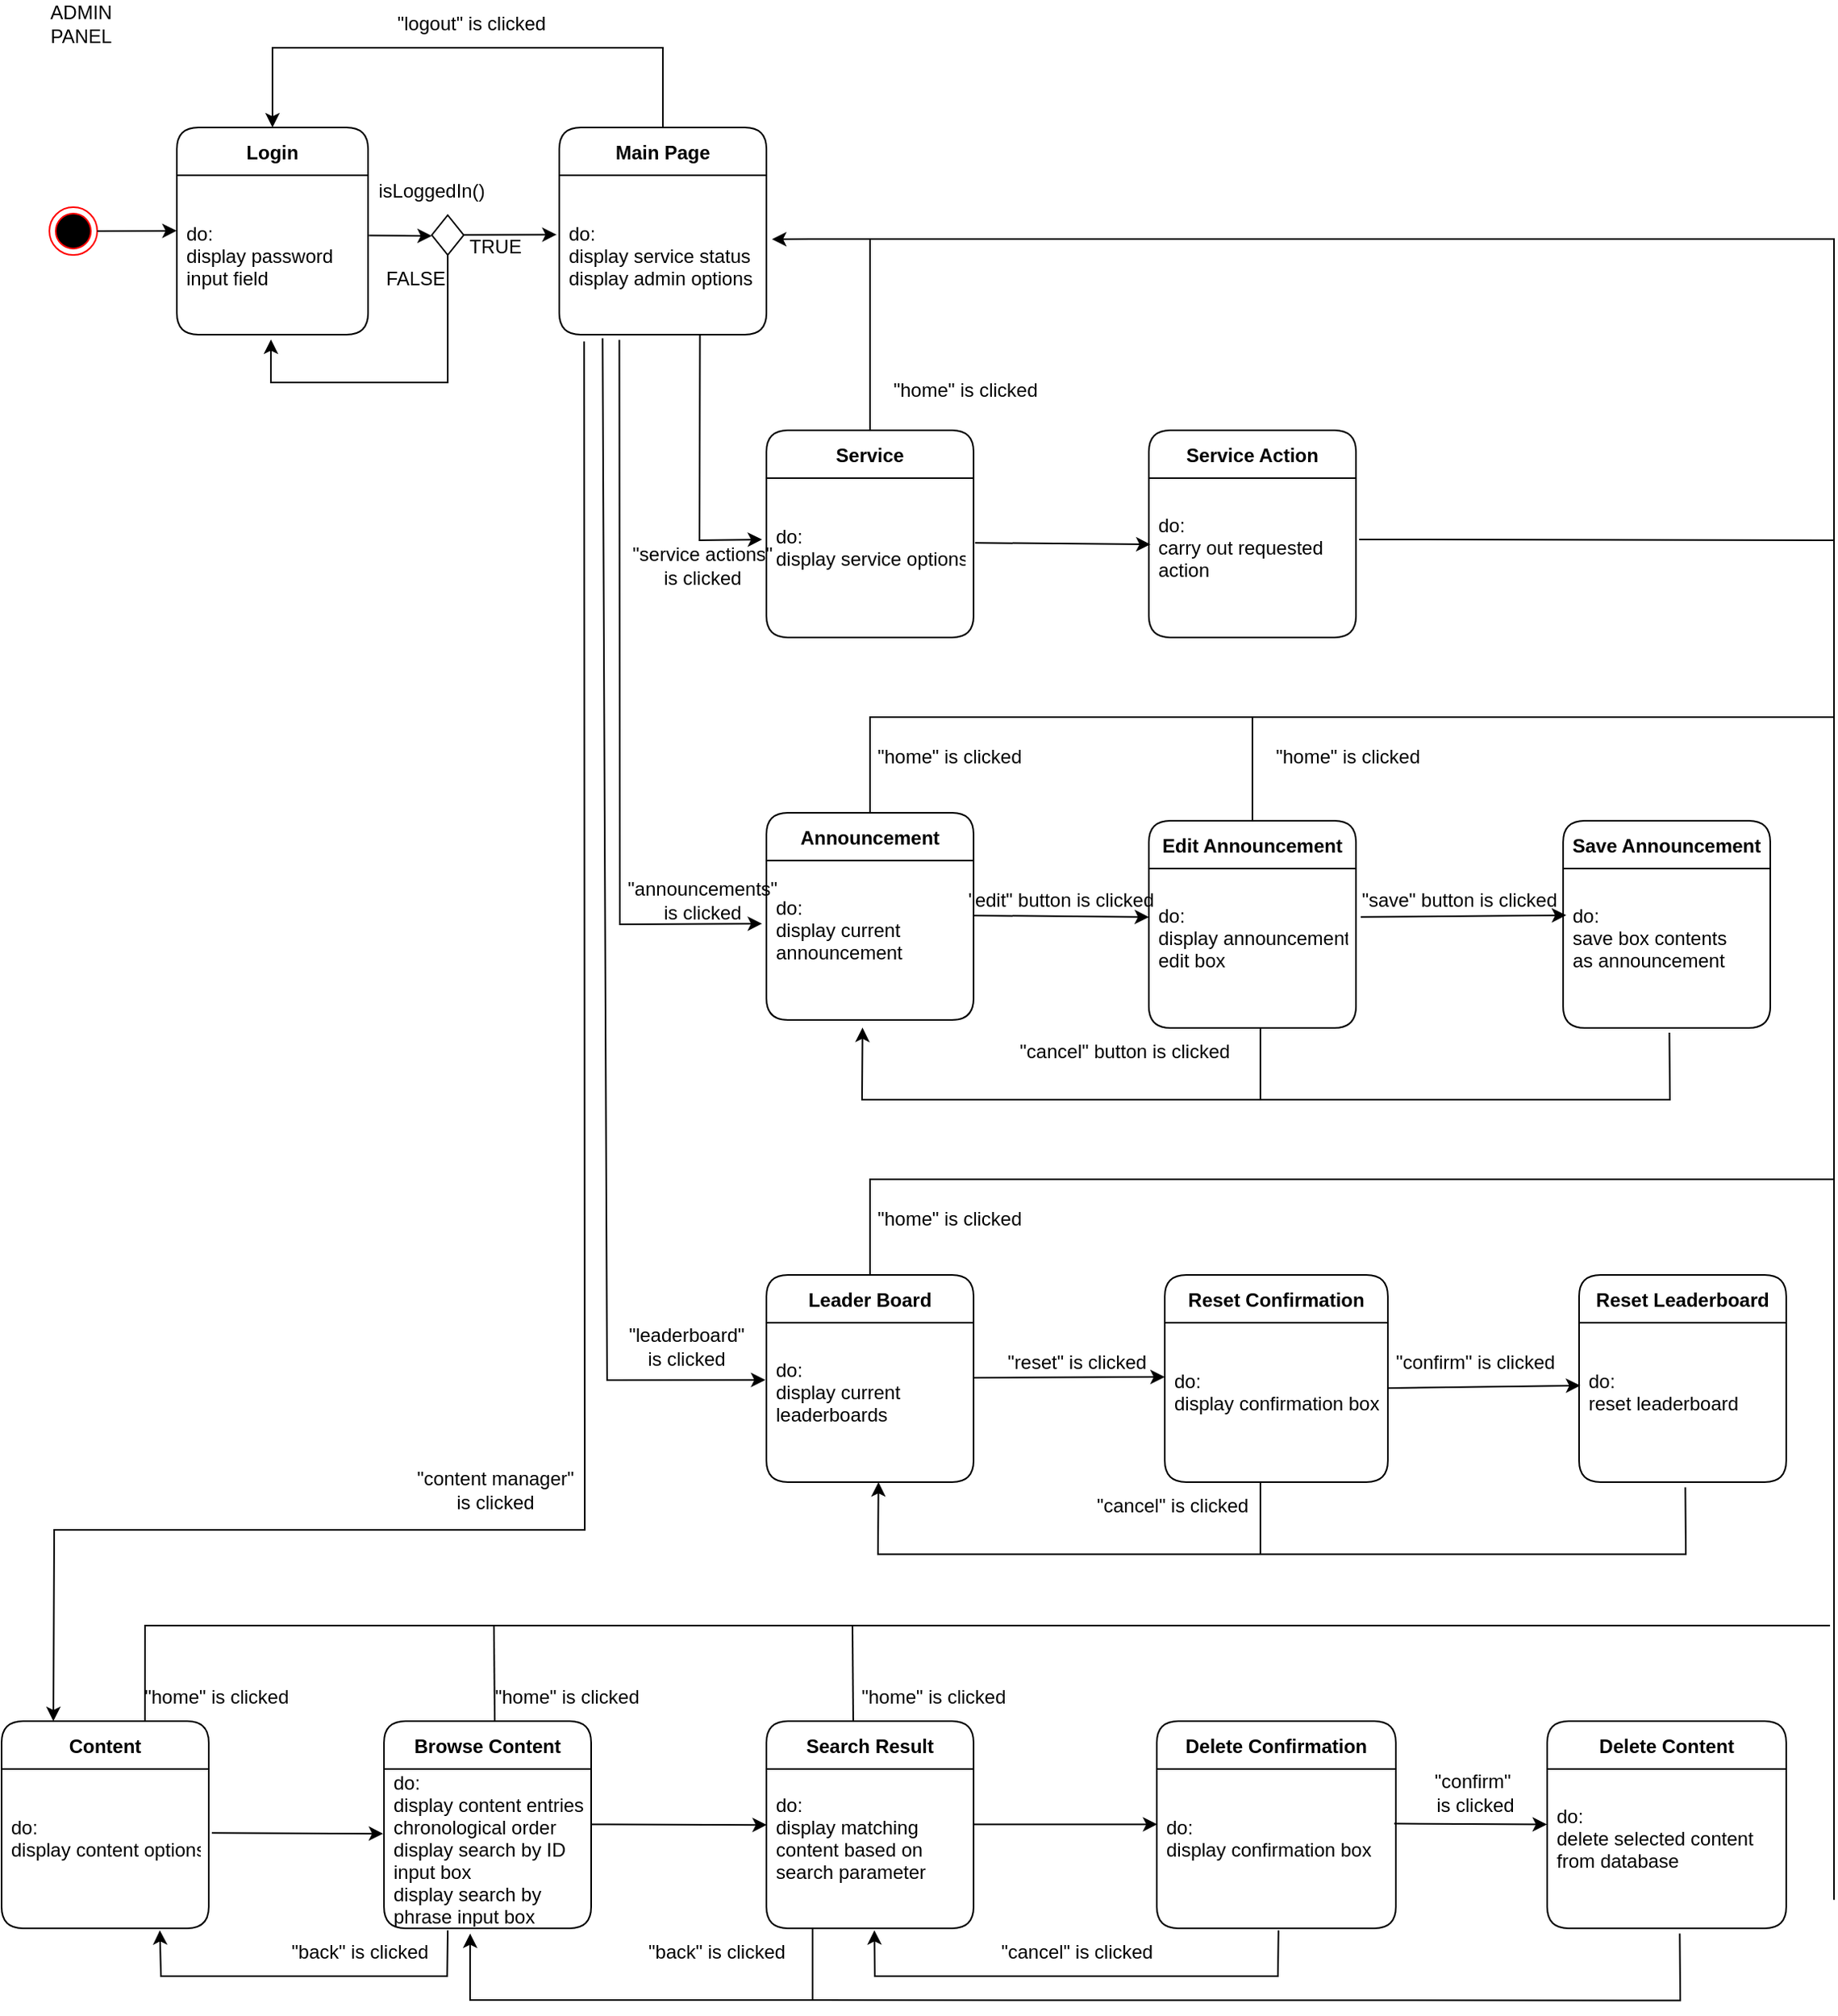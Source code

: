 <mxfile version="15.9.1" type="github">
  <diagram id="bBl0uM8PyTTQ0kxkWniF" name="Page-1">
    <mxGraphModel dx="1497" dy="802" grid="1" gridSize="10" guides="1" tooltips="1" connect="1" arrows="1" fold="1" page="1" pageScale="1" pageWidth="827" pageHeight="1169" math="0" shadow="0">
      <root>
        <mxCell id="0" />
        <mxCell id="1" parent="0" />
        <mxCell id="r1ISIz02WGAyI84771dC-1" value="" style="ellipse;html=1;shape=endState;fillColor=#000000;strokeColor=#ff0000;" parent="1" vertex="1">
          <mxGeometry x="80" y="200" width="30" height="30" as="geometry" />
        </mxCell>
        <mxCell id="r1ISIz02WGAyI84771dC-3" value="Login" style="swimlane;fontStyle=1;childLayout=stackLayout;horizontal=1;startSize=30;horizontalStack=0;resizeParent=1;resizeParentMax=0;resizeLast=0;collapsible=1;marginBottom=0;rounded=1;" parent="1" vertex="1">
          <mxGeometry x="160" y="150" width="120" height="130" as="geometry" />
        </mxCell>
        <mxCell id="r1ISIz02WGAyI84771dC-4" value="do: &#xa;display password &#xa;input field" style="text;strokeColor=none;fillColor=none;align=left;verticalAlign=middle;spacingLeft=4;spacingRight=4;overflow=hidden;points=[[0,0.5],[1,0.5]];portConstraint=eastwest;rotatable=0;" parent="r1ISIz02WGAyI84771dC-3" vertex="1">
          <mxGeometry y="30" width="120" height="100" as="geometry" />
        </mxCell>
        <mxCell id="r1ISIz02WGAyI84771dC-8" value="" style="endArrow=classic;html=1;rounded=0;exitX=1;exitY=0.5;exitDx=0;exitDy=0;entryX=-0.001;entryY=0.348;entryDx=0;entryDy=0;entryPerimeter=0;" parent="1" source="r1ISIz02WGAyI84771dC-1" target="r1ISIz02WGAyI84771dC-4" edge="1">
          <mxGeometry width="50" height="50" relative="1" as="geometry">
            <mxPoint x="160" y="170" as="sourcePoint" />
            <mxPoint x="230" y="215" as="targetPoint" />
          </mxGeometry>
        </mxCell>
        <mxCell id="HgPbjYQ1XVsyM2-B97IY-1" value="ADMIN PANEL" style="text;html=1;strokeColor=none;fillColor=none;align=center;verticalAlign=middle;whiteSpace=wrap;rounded=0;" parent="1" vertex="1">
          <mxGeometry x="70" y="70" width="60" height="30" as="geometry" />
        </mxCell>
        <mxCell id="DFZmVCu-qsXQX8Id_bJ5-1" value="Main Page" style="swimlane;fontStyle=1;childLayout=stackLayout;horizontal=1;startSize=30;horizontalStack=0;resizeParent=1;resizeParentMax=0;resizeLast=0;collapsible=1;marginBottom=0;rounded=1;" vertex="1" parent="1">
          <mxGeometry x="400" y="150" width="130" height="130" as="geometry" />
        </mxCell>
        <mxCell id="DFZmVCu-qsXQX8Id_bJ5-2" value="do:&#xa;display service status &#xa;display admin options" style="text;strokeColor=none;fillColor=none;align=left;verticalAlign=middle;spacingLeft=4;spacingRight=4;overflow=hidden;points=[[0,0.5],[1,0.5]];portConstraint=eastwest;rotatable=0;" vertex="1" parent="DFZmVCu-qsXQX8Id_bJ5-1">
          <mxGeometry y="30" width="130" height="100" as="geometry" />
        </mxCell>
        <mxCell id="DFZmVCu-qsXQX8Id_bJ5-3" value="" style="rhombus;whiteSpace=wrap;html=1;" vertex="1" parent="1">
          <mxGeometry x="320" y="205" width="20" height="25" as="geometry" />
        </mxCell>
        <mxCell id="DFZmVCu-qsXQX8Id_bJ5-4" value="" style="endArrow=classic;html=1;rounded=0;exitX=1.005;exitY=0.378;exitDx=0;exitDy=0;exitPerimeter=0;" edge="1" parent="1" source="r1ISIz02WGAyI84771dC-4">
          <mxGeometry width="50" height="50" relative="1" as="geometry">
            <mxPoint x="390" y="410" as="sourcePoint" />
            <mxPoint x="320" y="218" as="targetPoint" />
          </mxGeometry>
        </mxCell>
        <mxCell id="DFZmVCu-qsXQX8Id_bJ5-6" value="" style="endArrow=classic;html=1;rounded=0;exitX=1.005;exitY=0.378;exitDx=0;exitDy=0;exitPerimeter=0;entryX=-0.013;entryY=0.372;entryDx=0;entryDy=0;entryPerimeter=0;" edge="1" parent="1" target="DFZmVCu-qsXQX8Id_bJ5-2">
          <mxGeometry width="50" height="50" relative="1" as="geometry">
            <mxPoint x="340.0" y="217.4" as="sourcePoint" />
            <mxPoint x="379.4" y="217.6" as="targetPoint" />
          </mxGeometry>
        </mxCell>
        <mxCell id="DFZmVCu-qsXQX8Id_bJ5-7" value="" style="endArrow=classic;html=1;rounded=0;exitX=1.005;exitY=0.378;exitDx=0;exitDy=0;exitPerimeter=0;entryX=0.492;entryY=1.03;entryDx=0;entryDy=0;entryPerimeter=0;" edge="1" parent="1" target="r1ISIz02WGAyI84771dC-4">
          <mxGeometry width="50" height="50" relative="1" as="geometry">
            <mxPoint x="330" y="230.0" as="sourcePoint" />
            <mxPoint x="300" y="270" as="targetPoint" />
            <Array as="points">
              <mxPoint x="330" y="310" />
              <mxPoint x="219" y="310" />
            </Array>
          </mxGeometry>
        </mxCell>
        <mxCell id="DFZmVCu-qsXQX8Id_bJ5-8" value="isLoggedIn()" style="text;html=1;strokeColor=none;fillColor=none;align=center;verticalAlign=middle;whiteSpace=wrap;rounded=0;" vertex="1" parent="1">
          <mxGeometry x="290" y="175" width="60" height="30" as="geometry" />
        </mxCell>
        <mxCell id="DFZmVCu-qsXQX8Id_bJ5-9" value="TRUE" style="text;html=1;strokeColor=none;fillColor=none;align=center;verticalAlign=middle;whiteSpace=wrap;rounded=0;" vertex="1" parent="1">
          <mxGeometry x="330" y="210" width="60" height="30" as="geometry" />
        </mxCell>
        <mxCell id="DFZmVCu-qsXQX8Id_bJ5-10" value="FALSE" style="text;html=1;strokeColor=none;fillColor=none;align=center;verticalAlign=middle;whiteSpace=wrap;rounded=0;" vertex="1" parent="1">
          <mxGeometry x="280" y="230" width="60" height="30" as="geometry" />
        </mxCell>
        <mxCell id="DFZmVCu-qsXQX8Id_bJ5-11" value="Service" style="swimlane;fontStyle=1;childLayout=stackLayout;horizontal=1;startSize=30;horizontalStack=0;resizeParent=1;resizeParentMax=0;resizeLast=0;collapsible=1;marginBottom=0;rounded=1;" vertex="1" parent="1">
          <mxGeometry x="530" y="340" width="130" height="130" as="geometry" />
        </mxCell>
        <mxCell id="DFZmVCu-qsXQX8Id_bJ5-12" value="do:&#xa;display service options&#xa;" style="text;strokeColor=none;fillColor=none;align=left;verticalAlign=middle;spacingLeft=4;spacingRight=4;overflow=hidden;points=[[0,0.5],[1,0.5]];portConstraint=eastwest;rotatable=0;" vertex="1" parent="DFZmVCu-qsXQX8Id_bJ5-11">
          <mxGeometry y="30" width="130" height="100" as="geometry" />
        </mxCell>
        <mxCell id="DFZmVCu-qsXQX8Id_bJ5-13" value="" style="endArrow=classic;html=1;rounded=0;exitX=0.5;exitY=0;exitDx=0;exitDy=0;entryX=0.5;entryY=0;entryDx=0;entryDy=0;" edge="1" parent="1" source="DFZmVCu-qsXQX8Id_bJ5-1" target="r1ISIz02WGAyI84771dC-3">
          <mxGeometry width="50" height="50" relative="1" as="geometry">
            <mxPoint x="460" y="360" as="sourcePoint" />
            <mxPoint x="510" y="310" as="targetPoint" />
            <Array as="points">
              <mxPoint x="465" y="100" />
              <mxPoint x="220" y="100" />
            </Array>
          </mxGeometry>
        </mxCell>
        <mxCell id="DFZmVCu-qsXQX8Id_bJ5-14" value="&quot;logout&quot; is clicked" style="text;html=1;strokeColor=none;fillColor=none;align=center;verticalAlign=middle;whiteSpace=wrap;rounded=0;" vertex="1" parent="1">
          <mxGeometry x="260" y="70" width="170" height="30" as="geometry" />
        </mxCell>
        <mxCell id="DFZmVCu-qsXQX8Id_bJ5-15" value="Service Action" style="swimlane;fontStyle=1;childLayout=stackLayout;horizontal=1;startSize=30;horizontalStack=0;resizeParent=1;resizeParentMax=0;resizeLast=0;collapsible=1;marginBottom=0;rounded=1;" vertex="1" parent="1">
          <mxGeometry x="770" y="340" width="130" height="130" as="geometry" />
        </mxCell>
        <mxCell id="DFZmVCu-qsXQX8Id_bJ5-16" value="do:&#xa;carry out requested &#xa;action&#xa;" style="text;strokeColor=none;fillColor=none;align=left;verticalAlign=middle;spacingLeft=4;spacingRight=4;overflow=hidden;points=[[0,0.5],[1,0.5]];portConstraint=eastwest;rotatable=0;" vertex="1" parent="DFZmVCu-qsXQX8Id_bJ5-15">
          <mxGeometry y="30" width="130" height="100" as="geometry" />
        </mxCell>
        <mxCell id="DFZmVCu-qsXQX8Id_bJ5-17" value="" style="endArrow=classic;html=1;rounded=0;exitX=1.007;exitY=0.406;exitDx=0;exitDy=0;exitPerimeter=0;entryX=0.008;entryY=0.416;entryDx=0;entryDy=0;entryPerimeter=0;" edge="1" parent="1" source="DFZmVCu-qsXQX8Id_bJ5-12" target="DFZmVCu-qsXQX8Id_bJ5-16">
          <mxGeometry width="50" height="50" relative="1" as="geometry">
            <mxPoint x="460" y="350" as="sourcePoint" />
            <mxPoint x="510" y="300" as="targetPoint" />
          </mxGeometry>
        </mxCell>
        <mxCell id="DFZmVCu-qsXQX8Id_bJ5-18" value="&quot;edit&quot; button is clicked" style="text;html=1;strokeColor=none;fillColor=none;align=center;verticalAlign=middle;whiteSpace=wrap;rounded=0;" vertex="1" parent="1">
          <mxGeometry x="630" y="620" width="170" height="30" as="geometry" />
        </mxCell>
        <mxCell id="DFZmVCu-qsXQX8Id_bJ5-19" value="&quot;home&quot; is clicked" style="text;html=1;strokeColor=none;fillColor=none;align=center;verticalAlign=middle;whiteSpace=wrap;rounded=0;" vertex="1" parent="1">
          <mxGeometry x="570" y="300" width="170" height="30" as="geometry" />
        </mxCell>
        <mxCell id="DFZmVCu-qsXQX8Id_bJ5-21" value="" style="endArrow=classic;html=1;rounded=0;exitX=0.5;exitY=0;exitDx=0;exitDy=0;entryX=1.027;entryY=0.401;entryDx=0;entryDy=0;entryPerimeter=0;" edge="1" parent="1" source="DFZmVCu-qsXQX8Id_bJ5-11" target="DFZmVCu-qsXQX8Id_bJ5-2">
          <mxGeometry width="50" height="50" relative="1" as="geometry">
            <mxPoint x="420" y="300" as="sourcePoint" />
            <mxPoint x="470" y="250" as="targetPoint" />
            <Array as="points">
              <mxPoint x="595" y="220" />
            </Array>
          </mxGeometry>
        </mxCell>
        <mxCell id="DFZmVCu-qsXQX8Id_bJ5-22" value="" style="endArrow=none;html=1;rounded=0;" edge="1" parent="1">
          <mxGeometry width="50" height="50" relative="1" as="geometry">
            <mxPoint x="1200" y="1262.105" as="sourcePoint" />
            <mxPoint x="590" y="220" as="targetPoint" />
            <Array as="points">
              <mxPoint x="1200" y="220" />
            </Array>
          </mxGeometry>
        </mxCell>
        <mxCell id="DFZmVCu-qsXQX8Id_bJ5-23" value="" style="endArrow=none;html=1;rounded=0;exitX=1.015;exitY=0.385;exitDx=0;exitDy=0;exitPerimeter=0;" edge="1" parent="1" source="DFZmVCu-qsXQX8Id_bJ5-16">
          <mxGeometry width="50" height="50" relative="1" as="geometry">
            <mxPoint x="420" y="300" as="sourcePoint" />
            <mxPoint x="1200" y="409" as="targetPoint" />
          </mxGeometry>
        </mxCell>
        <mxCell id="DFZmVCu-qsXQX8Id_bJ5-24" value="Announcement" style="swimlane;fontStyle=1;childLayout=stackLayout;horizontal=1;startSize=30;horizontalStack=0;resizeParent=1;resizeParentMax=0;resizeLast=0;collapsible=1;marginBottom=0;rounded=1;" vertex="1" parent="1">
          <mxGeometry x="530" y="580" width="130" height="130" as="geometry" />
        </mxCell>
        <mxCell id="DFZmVCu-qsXQX8Id_bJ5-25" value="do:&#xa;display current &#xa;announcement&#xa;" style="text;strokeColor=none;fillColor=none;align=left;verticalAlign=middle;spacingLeft=4;spacingRight=4;overflow=hidden;points=[[0,0.5],[1,0.5]];portConstraint=eastwest;rotatable=0;" vertex="1" parent="DFZmVCu-qsXQX8Id_bJ5-24">
          <mxGeometry y="30" width="130" height="100" as="geometry" />
        </mxCell>
        <mxCell id="DFZmVCu-qsXQX8Id_bJ5-26" value="" style="endArrow=none;html=1;rounded=0;exitX=0.5;exitY=0;exitDx=0;exitDy=0;" edge="1" parent="1" source="DFZmVCu-qsXQX8Id_bJ5-24">
          <mxGeometry width="50" height="50" relative="1" as="geometry">
            <mxPoint x="590" y="570" as="sourcePoint" />
            <mxPoint x="1200" y="520" as="targetPoint" />
            <Array as="points">
              <mxPoint x="595" y="520" />
            </Array>
          </mxGeometry>
        </mxCell>
        <mxCell id="DFZmVCu-qsXQX8Id_bJ5-28" value="&quot;home&quot; is clicked" style="text;html=1;strokeColor=none;fillColor=none;align=center;verticalAlign=middle;whiteSpace=wrap;rounded=0;" vertex="1" parent="1">
          <mxGeometry x="560" y="530" width="170" height="30" as="geometry" />
        </mxCell>
        <mxCell id="DFZmVCu-qsXQX8Id_bJ5-29" value="Edit Announcement" style="swimlane;fontStyle=1;childLayout=stackLayout;horizontal=1;startSize=30;horizontalStack=0;resizeParent=1;resizeParentMax=0;resizeLast=0;collapsible=1;marginBottom=0;rounded=1;" vertex="1" parent="1">
          <mxGeometry x="770" y="585" width="130" height="130" as="geometry" />
        </mxCell>
        <mxCell id="DFZmVCu-qsXQX8Id_bJ5-30" value="do:&#xa;display announcement &#xa;edit box&#xa;" style="text;strokeColor=none;fillColor=none;align=left;verticalAlign=middle;spacingLeft=4;spacingRight=4;overflow=hidden;points=[[0,0.5],[1,0.5]];portConstraint=eastwest;rotatable=0;" vertex="1" parent="DFZmVCu-qsXQX8Id_bJ5-29">
          <mxGeometry y="30" width="130" height="100" as="geometry" />
        </mxCell>
        <mxCell id="DFZmVCu-qsXQX8Id_bJ5-31" value="" style="endArrow=classic;html=1;rounded=0;exitX=1.007;exitY=0.406;exitDx=0;exitDy=0;exitPerimeter=0;entryX=0.008;entryY=0.416;entryDx=0;entryDy=0;entryPerimeter=0;" edge="1" parent="1">
          <mxGeometry width="50" height="50" relative="1" as="geometry">
            <mxPoint x="660.0" y="644.47" as="sourcePoint" />
            <mxPoint x="770.13" y="645.47" as="targetPoint" />
          </mxGeometry>
        </mxCell>
        <mxCell id="DFZmVCu-qsXQX8Id_bJ5-32" value="Save Announcement" style="swimlane;fontStyle=1;childLayout=stackLayout;horizontal=1;startSize=30;horizontalStack=0;resizeParent=1;resizeParentMax=0;resizeLast=0;collapsible=1;marginBottom=0;rounded=1;" vertex="1" parent="1">
          <mxGeometry x="1030" y="585" width="130" height="130" as="geometry" />
        </mxCell>
        <mxCell id="DFZmVCu-qsXQX8Id_bJ5-33" value="do:&#xa;save box contents&#xa;as announcement&#xa;" style="text;strokeColor=none;fillColor=none;align=left;verticalAlign=middle;spacingLeft=4;spacingRight=4;overflow=hidden;points=[[0,0.5],[1,0.5]];portConstraint=eastwest;rotatable=0;" vertex="1" parent="DFZmVCu-qsXQX8Id_bJ5-32">
          <mxGeometry y="30" width="130" height="100" as="geometry" />
        </mxCell>
        <mxCell id="DFZmVCu-qsXQX8Id_bJ5-34" value="" style="endArrow=classic;html=1;rounded=0;exitX=1.023;exitY=0.304;exitDx=0;exitDy=0;exitPerimeter=0;entryX=0.015;entryY=0.293;entryDx=0;entryDy=0;entryPerimeter=0;" edge="1" parent="1" source="DFZmVCu-qsXQX8Id_bJ5-30" target="DFZmVCu-qsXQX8Id_bJ5-33">
          <mxGeometry width="50" height="50" relative="1" as="geometry">
            <mxPoint x="640" y="610" as="sourcePoint" />
            <mxPoint x="690" y="560" as="targetPoint" />
          </mxGeometry>
        </mxCell>
        <mxCell id="DFZmVCu-qsXQX8Id_bJ5-35" value="&quot;save&quot; button is clicked" style="text;html=1;strokeColor=none;fillColor=none;align=center;verticalAlign=middle;whiteSpace=wrap;rounded=0;" vertex="1" parent="1">
          <mxGeometry x="880" y="620" width="170" height="30" as="geometry" />
        </mxCell>
        <mxCell id="DFZmVCu-qsXQX8Id_bJ5-38" value="&quot;home&quot; is clicked" style="text;html=1;strokeColor=none;fillColor=none;align=center;verticalAlign=middle;whiteSpace=wrap;rounded=0;" vertex="1" parent="1">
          <mxGeometry x="810" y="530" width="170" height="30" as="geometry" />
        </mxCell>
        <mxCell id="DFZmVCu-qsXQX8Id_bJ5-39" value="" style="endArrow=none;html=1;rounded=0;entryX=0.5;entryY=0;entryDx=0;entryDy=0;" edge="1" parent="1" target="DFZmVCu-qsXQX8Id_bJ5-29">
          <mxGeometry width="50" height="50" relative="1" as="geometry">
            <mxPoint x="835" y="520" as="sourcePoint" />
            <mxPoint x="690" y="560" as="targetPoint" />
          </mxGeometry>
        </mxCell>
        <mxCell id="DFZmVCu-qsXQX8Id_bJ5-40" value="" style="endArrow=classic;html=1;rounded=0;entryX=0.464;entryY=1.048;entryDx=0;entryDy=0;entryPerimeter=0;exitX=0.513;exitY=1.03;exitDx=0;exitDy=0;exitPerimeter=0;" edge="1" parent="1" source="DFZmVCu-qsXQX8Id_bJ5-33" target="DFZmVCu-qsXQX8Id_bJ5-25">
          <mxGeometry width="50" height="50" relative="1" as="geometry">
            <mxPoint x="840" y="715" as="sourcePoint" />
            <mxPoint x="690" y="560" as="targetPoint" />
            <Array as="points">
              <mxPoint x="1097" y="760" />
              <mxPoint x="590" y="760" />
            </Array>
          </mxGeometry>
        </mxCell>
        <mxCell id="DFZmVCu-qsXQX8Id_bJ5-41" value="&quot;cancel&quot; button is clicked" style="text;html=1;strokeColor=none;fillColor=none;align=center;verticalAlign=middle;whiteSpace=wrap;rounded=0;" vertex="1" parent="1">
          <mxGeometry x="670" y="715" width="170" height="30" as="geometry" />
        </mxCell>
        <mxCell id="DFZmVCu-qsXQX8Id_bJ5-42" value="Leader Board" style="swimlane;fontStyle=1;childLayout=stackLayout;horizontal=1;startSize=30;horizontalStack=0;resizeParent=1;resizeParentMax=0;resizeLast=0;collapsible=1;marginBottom=0;rounded=1;" vertex="1" parent="1">
          <mxGeometry x="530" y="870" width="130" height="130" as="geometry" />
        </mxCell>
        <mxCell id="DFZmVCu-qsXQX8Id_bJ5-43" value="do:&#xa;display current &#xa;leaderboards&#xa;" style="text;strokeColor=none;fillColor=none;align=left;verticalAlign=middle;spacingLeft=4;spacingRight=4;overflow=hidden;points=[[0,0.5],[1,0.5]];portConstraint=eastwest;rotatable=0;" vertex="1" parent="DFZmVCu-qsXQX8Id_bJ5-42">
          <mxGeometry y="30" width="130" height="100" as="geometry" />
        </mxCell>
        <mxCell id="DFZmVCu-qsXQX8Id_bJ5-44" value="Reset Confirmation" style="swimlane;fontStyle=1;childLayout=stackLayout;horizontal=1;startSize=30;horizontalStack=0;resizeParent=1;resizeParentMax=0;resizeLast=0;collapsible=1;marginBottom=0;rounded=1;" vertex="1" parent="1">
          <mxGeometry x="780" y="870" width="140" height="130" as="geometry" />
        </mxCell>
        <mxCell id="DFZmVCu-qsXQX8Id_bJ5-45" value="do:&#xa;display confirmation box&#xa;" style="text;strokeColor=none;fillColor=none;align=left;verticalAlign=middle;spacingLeft=4;spacingRight=4;overflow=hidden;points=[[0,0.5],[1,0.5]];portConstraint=eastwest;rotatable=0;" vertex="1" parent="DFZmVCu-qsXQX8Id_bJ5-44">
          <mxGeometry y="30" width="140" height="100" as="geometry" />
        </mxCell>
        <mxCell id="DFZmVCu-qsXQX8Id_bJ5-46" value="Reset Leaderboard" style="swimlane;fontStyle=1;childLayout=stackLayout;horizontal=1;startSize=30;horizontalStack=0;resizeParent=1;resizeParentMax=0;resizeLast=0;collapsible=1;marginBottom=0;rounded=1;" vertex="1" parent="1">
          <mxGeometry x="1040" y="870" width="130" height="130" as="geometry" />
        </mxCell>
        <mxCell id="DFZmVCu-qsXQX8Id_bJ5-47" value="do:&#xa;reset leaderboard&#xa;" style="text;strokeColor=none;fillColor=none;align=left;verticalAlign=middle;spacingLeft=4;spacingRight=4;overflow=hidden;points=[[0,0.5],[1,0.5]];portConstraint=eastwest;rotatable=0;" vertex="1" parent="DFZmVCu-qsXQX8Id_bJ5-46">
          <mxGeometry y="30" width="130" height="100" as="geometry" />
        </mxCell>
        <mxCell id="DFZmVCu-qsXQX8Id_bJ5-49" value="" style="endArrow=classic;html=1;rounded=0;entryX=0.464;entryY=1.048;entryDx=0;entryDy=0;entryPerimeter=0;exitX=0.513;exitY=1.03;exitDx=0;exitDy=0;exitPerimeter=0;" edge="1" parent="1">
          <mxGeometry width="50" height="50" relative="1" as="geometry">
            <mxPoint x="1106.69" y="1003.2" as="sourcePoint" />
            <mxPoint x="600.32" y="1000" as="targetPoint" />
            <Array as="points">
              <mxPoint x="1107" y="1045.2" />
              <mxPoint x="600" y="1045.2" />
            </Array>
          </mxGeometry>
        </mxCell>
        <mxCell id="DFZmVCu-qsXQX8Id_bJ5-50" value="" style="endArrow=none;html=1;rounded=0;exitX=0.5;exitY=0;exitDx=0;exitDy=0;" edge="1" parent="1">
          <mxGeometry width="50" height="50" relative="1" as="geometry">
            <mxPoint x="595" y="870" as="sourcePoint" />
            <mxPoint x="1200" y="810" as="targetPoint" />
            <Array as="points">
              <mxPoint x="595" y="810" />
            </Array>
          </mxGeometry>
        </mxCell>
        <mxCell id="DFZmVCu-qsXQX8Id_bJ5-51" value="&quot;home&quot; is clicked" style="text;html=1;strokeColor=none;fillColor=none;align=center;verticalAlign=middle;whiteSpace=wrap;rounded=0;" vertex="1" parent="1">
          <mxGeometry x="560" y="820" width="170" height="30" as="geometry" />
        </mxCell>
        <mxCell id="DFZmVCu-qsXQX8Id_bJ5-54" value="&quot;cancel&quot; is clicked" style="text;html=1;strokeColor=none;fillColor=none;align=center;verticalAlign=middle;whiteSpace=wrap;rounded=0;" vertex="1" parent="1">
          <mxGeometry x="700" y="1000" width="170" height="30" as="geometry" />
        </mxCell>
        <mxCell id="DFZmVCu-qsXQX8Id_bJ5-55" value="" style="endArrow=none;html=1;rounded=0;exitX=1;exitY=0;exitDx=0;exitDy=0;" edge="1" parent="1" source="DFZmVCu-qsXQX8Id_bJ5-41">
          <mxGeometry width="50" height="50" relative="1" as="geometry">
            <mxPoint x="640" y="790" as="sourcePoint" />
            <mxPoint x="840" y="760" as="targetPoint" />
          </mxGeometry>
        </mxCell>
        <mxCell id="DFZmVCu-qsXQX8Id_bJ5-56" value="" style="endArrow=none;html=1;rounded=0;exitX=1;exitY=0;exitDx=0;exitDy=0;" edge="1" parent="1">
          <mxGeometry width="50" height="50" relative="1" as="geometry">
            <mxPoint x="840" y="1000" as="sourcePoint" />
            <mxPoint x="840" y="1045" as="targetPoint" />
          </mxGeometry>
        </mxCell>
        <mxCell id="DFZmVCu-qsXQX8Id_bJ5-57" value="" style="endArrow=classic;html=1;rounded=0;exitX=1.007;exitY=0.406;exitDx=0;exitDy=0;exitPerimeter=0;" edge="1" parent="1">
          <mxGeometry width="50" height="50" relative="1" as="geometry">
            <mxPoint x="660" y="934.47" as="sourcePoint" />
            <mxPoint x="780" y="934" as="targetPoint" />
          </mxGeometry>
        </mxCell>
        <mxCell id="DFZmVCu-qsXQX8Id_bJ5-58" value="&quot;reset&quot; is clicked" style="text;html=1;strokeColor=none;fillColor=none;align=center;verticalAlign=middle;whiteSpace=wrap;rounded=0;" vertex="1" parent="1">
          <mxGeometry x="640" y="910" width="170" height="30" as="geometry" />
        </mxCell>
        <mxCell id="DFZmVCu-qsXQX8Id_bJ5-59" value="&quot;confirm&quot;&amp;nbsp;is clicked" style="text;html=1;strokeColor=none;fillColor=none;align=center;verticalAlign=middle;whiteSpace=wrap;rounded=0;" vertex="1" parent="1">
          <mxGeometry x="890" y="910" width="170" height="30" as="geometry" />
        </mxCell>
        <mxCell id="DFZmVCu-qsXQX8Id_bJ5-60" value="" style="endArrow=classic;html=1;rounded=0;exitX=1.003;exitY=0.41;exitDx=0;exitDy=0;exitPerimeter=0;entryX=0.887;entryY=0.981;entryDx=0;entryDy=0;entryPerimeter=0;" edge="1" parent="1" source="DFZmVCu-qsXQX8Id_bJ5-45" target="DFZmVCu-qsXQX8Id_bJ5-59">
          <mxGeometry width="50" height="50" relative="1" as="geometry">
            <mxPoint x="870" y="940" as="sourcePoint" />
            <mxPoint x="920" y="890" as="targetPoint" />
          </mxGeometry>
        </mxCell>
        <mxCell id="DFZmVCu-qsXQX8Id_bJ5-61" value="Content" style="swimlane;fontStyle=1;childLayout=stackLayout;horizontal=1;startSize=30;horizontalStack=0;resizeParent=1;resizeParentMax=0;resizeLast=0;collapsible=1;marginBottom=0;rounded=1;" vertex="1" parent="1">
          <mxGeometry x="50" y="1150" width="130" height="130" as="geometry" />
        </mxCell>
        <mxCell id="DFZmVCu-qsXQX8Id_bJ5-62" value="do:&#xa;display content options&#xa;" style="text;strokeColor=none;fillColor=none;align=left;verticalAlign=middle;spacingLeft=4;spacingRight=4;overflow=hidden;points=[[0,0.5],[1,0.5]];portConstraint=eastwest;rotatable=0;" vertex="1" parent="DFZmVCu-qsXQX8Id_bJ5-61">
          <mxGeometry y="30" width="130" height="100" as="geometry" />
        </mxCell>
        <mxCell id="DFZmVCu-qsXQX8Id_bJ5-63" value="" style="endArrow=none;html=1;rounded=0;exitX=0.692;exitY=0;exitDx=0;exitDy=0;exitPerimeter=0;" edge="1" parent="1" source="DFZmVCu-qsXQX8Id_bJ5-61">
          <mxGeometry width="50" height="50" relative="1" as="geometry">
            <mxPoint x="592.5" y="1150" as="sourcePoint" />
            <mxPoint x="1197.5" y="1090" as="targetPoint" />
            <Array as="points">
              <mxPoint x="140" y="1090" />
            </Array>
          </mxGeometry>
        </mxCell>
        <mxCell id="DFZmVCu-qsXQX8Id_bJ5-64" value="&quot;home&quot; is clicked" style="text;html=1;strokeColor=none;fillColor=none;align=center;verticalAlign=middle;whiteSpace=wrap;rounded=0;" vertex="1" parent="1">
          <mxGeometry x="100" y="1120" width="170" height="30" as="geometry" />
        </mxCell>
        <mxCell id="DFZmVCu-qsXQX8Id_bJ5-65" value="Browse Content" style="swimlane;fontStyle=1;childLayout=stackLayout;horizontal=1;startSize=30;horizontalStack=0;resizeParent=1;resizeParentMax=0;resizeLast=0;collapsible=1;marginBottom=0;rounded=1;" vertex="1" parent="1">
          <mxGeometry x="290" y="1150" width="130" height="130" as="geometry" />
        </mxCell>
        <mxCell id="DFZmVCu-qsXQX8Id_bJ5-66" value="do:&#xa;display content entries in &#xa;chronological order&#xa;display search by ID &#xa;input box&#xa;display search by &#xa;phrase input box&#xa;" style="text;strokeColor=none;fillColor=none;align=left;verticalAlign=middle;spacingLeft=4;spacingRight=4;overflow=hidden;points=[[0,0.5],[1,0.5]];portConstraint=eastwest;rotatable=0;" vertex="1" parent="DFZmVCu-qsXQX8Id_bJ5-65">
          <mxGeometry y="30" width="130" height="100" as="geometry" />
        </mxCell>
        <mxCell id="DFZmVCu-qsXQX8Id_bJ5-67" value="Search Result" style="swimlane;fontStyle=1;childLayout=stackLayout;horizontal=1;startSize=30;horizontalStack=0;resizeParent=1;resizeParentMax=0;resizeLast=0;collapsible=1;marginBottom=0;rounded=1;" vertex="1" parent="1">
          <mxGeometry x="530" y="1150" width="130" height="130" as="geometry" />
        </mxCell>
        <mxCell id="DFZmVCu-qsXQX8Id_bJ5-68" value="do:&#xa;display matching &#xa;content based on &#xa;search parameter&#xa;" style="text;strokeColor=none;fillColor=none;align=left;verticalAlign=middle;spacingLeft=4;spacingRight=4;overflow=hidden;points=[[0,0.5],[1,0.5]];portConstraint=eastwest;rotatable=0;" vertex="1" parent="DFZmVCu-qsXQX8Id_bJ5-67">
          <mxGeometry y="30" width="130" height="100" as="geometry" />
        </mxCell>
        <mxCell id="DFZmVCu-qsXQX8Id_bJ5-69" value="Delete Confirmation" style="swimlane;fontStyle=1;childLayout=stackLayout;horizontal=1;startSize=30;horizontalStack=0;resizeParent=1;resizeParentMax=0;resizeLast=0;collapsible=1;marginBottom=0;rounded=1;" vertex="1" parent="1">
          <mxGeometry x="775" y="1150" width="150" height="130" as="geometry" />
        </mxCell>
        <mxCell id="DFZmVCu-qsXQX8Id_bJ5-70" value="do:&#xa;display confirmation box&#xa;" style="text;strokeColor=none;fillColor=none;align=left;verticalAlign=middle;spacingLeft=4;spacingRight=4;overflow=hidden;points=[[0,0.5],[1,0.5]];portConstraint=eastwest;rotatable=0;" vertex="1" parent="DFZmVCu-qsXQX8Id_bJ5-69">
          <mxGeometry y="30" width="150" height="100" as="geometry" />
        </mxCell>
        <mxCell id="DFZmVCu-qsXQX8Id_bJ5-71" value="Delete Content" style="swimlane;fontStyle=1;childLayout=stackLayout;horizontal=1;startSize=30;horizontalStack=0;resizeParent=1;resizeParentMax=0;resizeLast=0;collapsible=1;marginBottom=0;rounded=1;" vertex="1" parent="1">
          <mxGeometry x="1020" y="1150" width="150" height="130" as="geometry" />
        </mxCell>
        <mxCell id="DFZmVCu-qsXQX8Id_bJ5-72" value="do:&#xa;delete selected content &#xa;from database&#xa;" style="text;strokeColor=none;fillColor=none;align=left;verticalAlign=middle;spacingLeft=4;spacingRight=4;overflow=hidden;points=[[0,0.5],[1,0.5]];portConstraint=eastwest;rotatable=0;" vertex="1" parent="DFZmVCu-qsXQX8Id_bJ5-71">
          <mxGeometry y="30" width="150" height="100" as="geometry" />
        </mxCell>
        <mxCell id="DFZmVCu-qsXQX8Id_bJ5-73" value="" style="endArrow=classic;html=1;rounded=0;exitX=1.015;exitY=0.401;exitDx=0;exitDy=0;exitPerimeter=0;entryX=-0.004;entryY=0.406;entryDx=0;entryDy=0;entryPerimeter=0;" edge="1" parent="1" source="DFZmVCu-qsXQX8Id_bJ5-62" target="DFZmVCu-qsXQX8Id_bJ5-66">
          <mxGeometry width="50" height="50" relative="1" as="geometry">
            <mxPoint x="560" y="1190" as="sourcePoint" />
            <mxPoint x="290" y="1217" as="targetPoint" />
          </mxGeometry>
        </mxCell>
        <mxCell id="DFZmVCu-qsXQX8Id_bJ5-74" value="" style="endArrow=classic;html=1;rounded=0;exitX=1.015;exitY=0.401;exitDx=0;exitDy=0;exitPerimeter=0;entryX=0.002;entryY=0.351;entryDx=0;entryDy=0;entryPerimeter=0;" edge="1" parent="1" target="DFZmVCu-qsXQX8Id_bJ5-68">
          <mxGeometry width="50" height="50" relative="1" as="geometry">
            <mxPoint x="420.0" y="1214.75" as="sourcePoint" />
            <mxPoint x="527.53" y="1215.25" as="targetPoint" />
          </mxGeometry>
        </mxCell>
        <mxCell id="DFZmVCu-qsXQX8Id_bJ5-75" value="" style="endArrow=classic;html=1;rounded=0;exitX=1.015;exitY=0.401;exitDx=0;exitDy=0;exitPerimeter=0;entryX=0.002;entryY=0.347;entryDx=0;entryDy=0;entryPerimeter=0;" edge="1" parent="1" target="DFZmVCu-qsXQX8Id_bJ5-70">
          <mxGeometry width="50" height="50" relative="1" as="geometry">
            <mxPoint x="660" y="1214.75" as="sourcePoint" />
            <mxPoint x="767.53" y="1215.25" as="targetPoint" />
          </mxGeometry>
        </mxCell>
        <mxCell id="DFZmVCu-qsXQX8Id_bJ5-77" value="&quot;confirm&quot;&amp;nbsp;&lt;br&gt;is clicked" style="text;html=1;strokeColor=none;fillColor=none;align=center;verticalAlign=middle;whiteSpace=wrap;rounded=0;" vertex="1" parent="1">
          <mxGeometry x="890" y="1180" width="170" height="30" as="geometry" />
        </mxCell>
        <mxCell id="DFZmVCu-qsXQX8Id_bJ5-76" value="" style="endArrow=classic;html=1;rounded=0;entryX=-0.001;entryY=0.348;entryDx=0;entryDy=0;entryPerimeter=0;exitX=0.993;exitY=0.343;exitDx=0;exitDy=0;exitPerimeter=0;" edge="1" parent="1" source="DFZmVCu-qsXQX8Id_bJ5-70" target="DFZmVCu-qsXQX8Id_bJ5-72">
          <mxGeometry width="50" height="50" relative="1" as="geometry">
            <mxPoint x="930" y="1215" as="sourcePoint" />
            <mxPoint x="1060.0" y="1214.47" as="targetPoint" />
          </mxGeometry>
        </mxCell>
        <mxCell id="DFZmVCu-qsXQX8Id_bJ5-78" value="" style="endArrow=classic;html=1;rounded=0;entryX=0.416;entryY=1.033;entryDx=0;entryDy=0;entryPerimeter=0;exitX=0.513;exitY=1.03;exitDx=0;exitDy=0;exitPerimeter=0;" edge="1" parent="1" target="DFZmVCu-qsXQX8Id_bJ5-66">
          <mxGeometry width="50" height="50" relative="1" as="geometry">
            <mxPoint x="1103.19" y="1283.2" as="sourcePoint" />
            <mxPoint x="596.82" y="1280" as="targetPoint" />
            <Array as="points">
              <mxPoint x="1103.5" y="1325.2" />
              <mxPoint x="344" y="1325" />
            </Array>
          </mxGeometry>
        </mxCell>
        <mxCell id="DFZmVCu-qsXQX8Id_bJ5-79" value="" style="endArrow=none;html=1;rounded=0;exitX=1;exitY=0;exitDx=0;exitDy=0;" edge="1" parent="1">
          <mxGeometry width="50" height="50" relative="1" as="geometry">
            <mxPoint x="558.95" y="1280" as="sourcePoint" />
            <mxPoint x="558.95" y="1325" as="targetPoint" />
          </mxGeometry>
        </mxCell>
        <mxCell id="DFZmVCu-qsXQX8Id_bJ5-81" value="&quot;cancel&quot; is clicked" style="text;html=1;strokeColor=none;fillColor=none;align=center;verticalAlign=middle;whiteSpace=wrap;rounded=0;" vertex="1" parent="1">
          <mxGeometry x="640" y="1280" width="170" height="30" as="geometry" />
        </mxCell>
        <mxCell id="DFZmVCu-qsXQX8Id_bJ5-82" value="&quot;back&quot; is clicked" style="text;html=1;strokeColor=none;fillColor=none;align=center;verticalAlign=middle;whiteSpace=wrap;rounded=0;" vertex="1" parent="1">
          <mxGeometry x="414" y="1280" width="170" height="30" as="geometry" />
        </mxCell>
        <mxCell id="DFZmVCu-qsXQX8Id_bJ5-83" value="" style="endArrow=none;html=1;rounded=0;" edge="1" parent="1">
          <mxGeometry width="50" height="50" relative="1" as="geometry">
            <mxPoint x="359" y="1090" as="sourcePoint" />
            <mxPoint x="359.47" y="1150" as="targetPoint" />
          </mxGeometry>
        </mxCell>
        <mxCell id="DFZmVCu-qsXQX8Id_bJ5-84" value="" style="endArrow=none;html=1;rounded=0;" edge="1" parent="1">
          <mxGeometry width="50" height="50" relative="1" as="geometry">
            <mxPoint x="584" y="1090" as="sourcePoint" />
            <mxPoint x="584.47" y="1150" as="targetPoint" />
          </mxGeometry>
        </mxCell>
        <mxCell id="DFZmVCu-qsXQX8Id_bJ5-85" value="&quot;home&quot; is clicked" style="text;html=1;strokeColor=none;fillColor=none;align=center;verticalAlign=middle;whiteSpace=wrap;rounded=0;" vertex="1" parent="1">
          <mxGeometry x="320" y="1120" width="170" height="30" as="geometry" />
        </mxCell>
        <mxCell id="DFZmVCu-qsXQX8Id_bJ5-86" value="&quot;home&quot; is clicked" style="text;html=1;strokeColor=none;fillColor=none;align=center;verticalAlign=middle;whiteSpace=wrap;rounded=0;" vertex="1" parent="1">
          <mxGeometry x="550" y="1120" width="170" height="30" as="geometry" />
        </mxCell>
        <mxCell id="DFZmVCu-qsXQX8Id_bJ5-89" value="" style="endArrow=classic;html=1;rounded=0;exitX=0.509;exitY=1.012;exitDx=0;exitDy=0;exitPerimeter=0;entryX=0.521;entryY=1.012;entryDx=0;entryDy=0;entryPerimeter=0;" edge="1" parent="1" source="DFZmVCu-qsXQX8Id_bJ5-70" target="DFZmVCu-qsXQX8Id_bJ5-68">
          <mxGeometry width="50" height="50" relative="1" as="geometry">
            <mxPoint x="570" y="1200" as="sourcePoint" />
            <mxPoint x="620" y="1150" as="targetPoint" />
            <Array as="points">
              <mxPoint x="851" y="1310" />
              <mxPoint x="598" y="1310" />
            </Array>
          </mxGeometry>
        </mxCell>
        <mxCell id="DFZmVCu-qsXQX8Id_bJ5-90" value="" style="endArrow=classic;html=1;rounded=0;exitX=0.509;exitY=1.012;exitDx=0;exitDy=0;exitPerimeter=0;entryX=0.764;entryY=1.012;entryDx=0;entryDy=0;entryPerimeter=0;" edge="1" parent="1" target="DFZmVCu-qsXQX8Id_bJ5-62">
          <mxGeometry width="50" height="50" relative="1" as="geometry">
            <mxPoint x="330.0" y="1281.2" as="sourcePoint" />
            <mxPoint x="76.38" y="1281.2" as="targetPoint" />
            <Array as="points">
              <mxPoint x="329.65" y="1310" />
              <mxPoint x="150" y="1310" />
            </Array>
          </mxGeometry>
        </mxCell>
        <mxCell id="DFZmVCu-qsXQX8Id_bJ5-91" value="&quot;back&quot; is clicked" style="text;html=1;strokeColor=none;fillColor=none;align=center;verticalAlign=middle;whiteSpace=wrap;rounded=0;" vertex="1" parent="1">
          <mxGeometry x="190" y="1280" width="170" height="30" as="geometry" />
        </mxCell>
        <mxCell id="DFZmVCu-qsXQX8Id_bJ5-92" value="" style="endArrow=classic;html=1;rounded=0;exitX=0.679;exitY=1.001;exitDx=0;exitDy=0;exitPerimeter=0;entryX=-0.021;entryY=0.385;entryDx=0;entryDy=0;entryPerimeter=0;" edge="1" parent="1" source="DFZmVCu-qsXQX8Id_bJ5-2" target="DFZmVCu-qsXQX8Id_bJ5-12">
          <mxGeometry width="50" height="50" relative="1" as="geometry">
            <mxPoint x="630" y="590" as="sourcePoint" />
            <mxPoint x="680" y="540" as="targetPoint" />
            <Array as="points">
              <mxPoint x="488" y="409" />
            </Array>
          </mxGeometry>
        </mxCell>
        <mxCell id="DFZmVCu-qsXQX8Id_bJ5-93" value="&quot;service actions&quot; &lt;br&gt;is clicked" style="text;html=1;strokeColor=none;fillColor=none;align=center;verticalAlign=middle;whiteSpace=wrap;rounded=0;" vertex="1" parent="1">
          <mxGeometry x="420" y="410" width="140" height="30" as="geometry" />
        </mxCell>
        <mxCell id="DFZmVCu-qsXQX8Id_bJ5-94" value="" style="endArrow=classic;html=1;rounded=0;exitX=0.29;exitY=1.033;exitDx=0;exitDy=0;exitPerimeter=0;entryX=-0.021;entryY=0.396;entryDx=0;entryDy=0;entryPerimeter=0;" edge="1" parent="1" source="DFZmVCu-qsXQX8Id_bJ5-2" target="DFZmVCu-qsXQX8Id_bJ5-25">
          <mxGeometry width="50" height="50" relative="1" as="geometry">
            <mxPoint x="630" y="580" as="sourcePoint" />
            <mxPoint x="680" y="530" as="targetPoint" />
            <Array as="points">
              <mxPoint x="438" y="650" />
            </Array>
          </mxGeometry>
        </mxCell>
        <mxCell id="DFZmVCu-qsXQX8Id_bJ5-95" value="&quot;announcements&quot; &lt;br&gt;is clicked" style="text;html=1;strokeColor=none;fillColor=none;align=center;verticalAlign=middle;whiteSpace=wrap;rounded=0;" vertex="1" parent="1">
          <mxGeometry x="420" y="620" width="140" height="30" as="geometry" />
        </mxCell>
        <mxCell id="DFZmVCu-qsXQX8Id_bJ5-96" value="" style="endArrow=classic;html=1;rounded=0;exitX=0.209;exitY=1.022;exitDx=0;exitDy=0;exitPerimeter=0;entryX=-0.005;entryY=0.359;entryDx=0;entryDy=0;entryPerimeter=0;" edge="1" parent="1" source="DFZmVCu-qsXQX8Id_bJ5-2" target="DFZmVCu-qsXQX8Id_bJ5-43">
          <mxGeometry width="50" height="50" relative="1" as="geometry">
            <mxPoint x="630" y="580" as="sourcePoint" />
            <mxPoint x="680" y="530" as="targetPoint" />
            <Array as="points">
              <mxPoint x="430" y="936" />
            </Array>
          </mxGeometry>
        </mxCell>
        <mxCell id="DFZmVCu-qsXQX8Id_bJ5-97" value="&quot;leaderboard&quot; &lt;br&gt;is clicked" style="text;html=1;strokeColor=none;fillColor=none;align=center;verticalAlign=middle;whiteSpace=wrap;rounded=0;" vertex="1" parent="1">
          <mxGeometry x="410" y="900" width="140" height="30" as="geometry" />
        </mxCell>
        <mxCell id="DFZmVCu-qsXQX8Id_bJ5-98" value="" style="endArrow=classic;html=1;rounded=0;exitX=0.12;exitY=1.043;exitDx=0;exitDy=0;exitPerimeter=0;entryX=0.25;entryY=0;entryDx=0;entryDy=0;" edge="1" parent="1" source="DFZmVCu-qsXQX8Id_bJ5-2" target="DFZmVCu-qsXQX8Id_bJ5-61">
          <mxGeometry width="50" height="50" relative="1" as="geometry">
            <mxPoint x="630" y="410" as="sourcePoint" />
            <mxPoint x="680" y="360" as="targetPoint" />
            <Array as="points">
              <mxPoint x="416" y="1030" />
              <mxPoint x="83" y="1030" />
            </Array>
          </mxGeometry>
        </mxCell>
        <mxCell id="DFZmVCu-qsXQX8Id_bJ5-99" value="&quot;content manager&quot; &lt;br&gt;is clicked" style="text;html=1;strokeColor=none;fillColor=none;align=center;verticalAlign=middle;whiteSpace=wrap;rounded=0;" vertex="1" parent="1">
          <mxGeometry x="290" y="990" width="140" height="30" as="geometry" />
        </mxCell>
      </root>
    </mxGraphModel>
  </diagram>
</mxfile>

